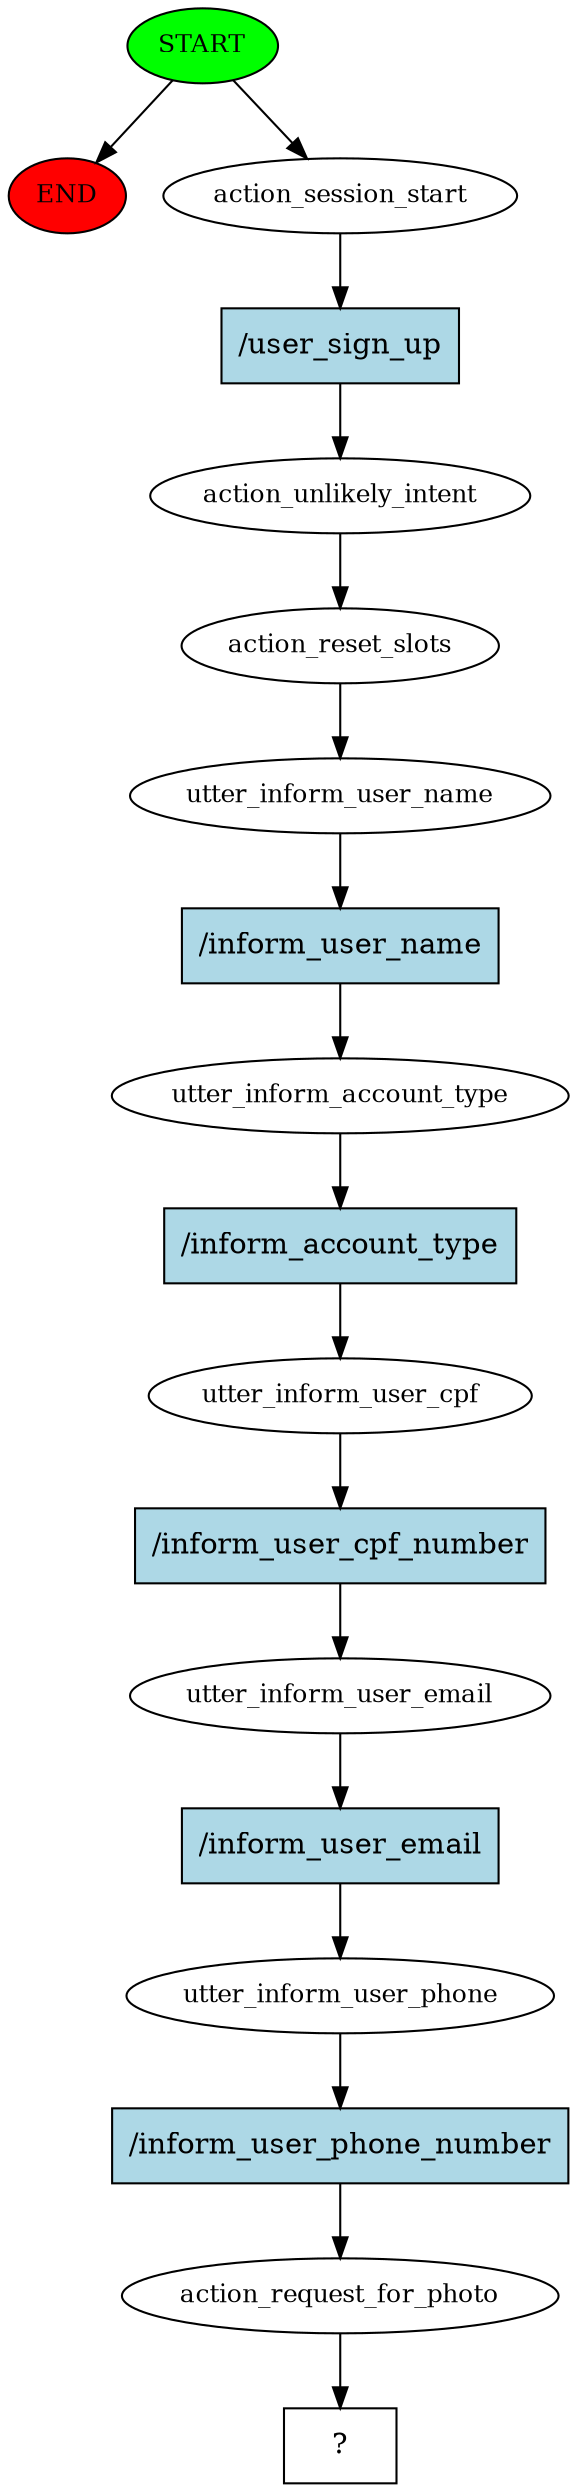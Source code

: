digraph  {
0 [class="start active", fillcolor=green, fontsize=12, label=START, style=filled];
"-1" [class=end, fillcolor=red, fontsize=12, label=END, style=filled];
1 [class=active, fontsize=12, label=action_session_start];
2 [class=active, fontsize=12, label=action_unlikely_intent];
3 [class=active, fontsize=12, label=action_reset_slots];
4 [class=active, fontsize=12, label=utter_inform_user_name];
5 [class=active, fontsize=12, label=utter_inform_account_type];
6 [class=active, fontsize=12, label=utter_inform_user_cpf];
7 [class=active, fontsize=12, label=utter_inform_user_email];
8 [class=active, fontsize=12, label=utter_inform_user_phone];
9 [class=active, fontsize=12, label=action_request_for_photo];
10 [class="intent dashed active", label="  ?  ", shape=rect];
11 [class="intent active", fillcolor=lightblue, label="/user_sign_up", shape=rect, style=filled];
12 [class="intent active", fillcolor=lightblue, label="/inform_user_name", shape=rect, style=filled];
13 [class="intent active", fillcolor=lightblue, label="/inform_account_type", shape=rect, style=filled];
14 [class="intent active", fillcolor=lightblue, label="/inform_user_cpf_number", shape=rect, style=filled];
15 [class="intent active", fillcolor=lightblue, label="/inform_user_email", shape=rect, style=filled];
16 [class="intent active", fillcolor=lightblue, label="/inform_user_phone_number", shape=rect, style=filled];
0 -> "-1"  [class="", key=NONE, label=""];
0 -> 1  [class=active, key=NONE, label=""];
1 -> 11  [class=active, key=0];
2 -> 3  [class=active, key=NONE, label=""];
3 -> 4  [class=active, key=NONE, label=""];
4 -> 12  [class=active, key=0];
5 -> 13  [class=active, key=0];
6 -> 14  [class=active, key=0];
7 -> 15  [class=active, key=0];
8 -> 16  [class=active, key=0];
9 -> 10  [class=active, key=NONE, label=""];
11 -> 2  [class=active, key=0];
12 -> 5  [class=active, key=0];
13 -> 6  [class=active, key=0];
14 -> 7  [class=active, key=0];
15 -> 8  [class=active, key=0];
16 -> 9  [class=active, key=0];
}
